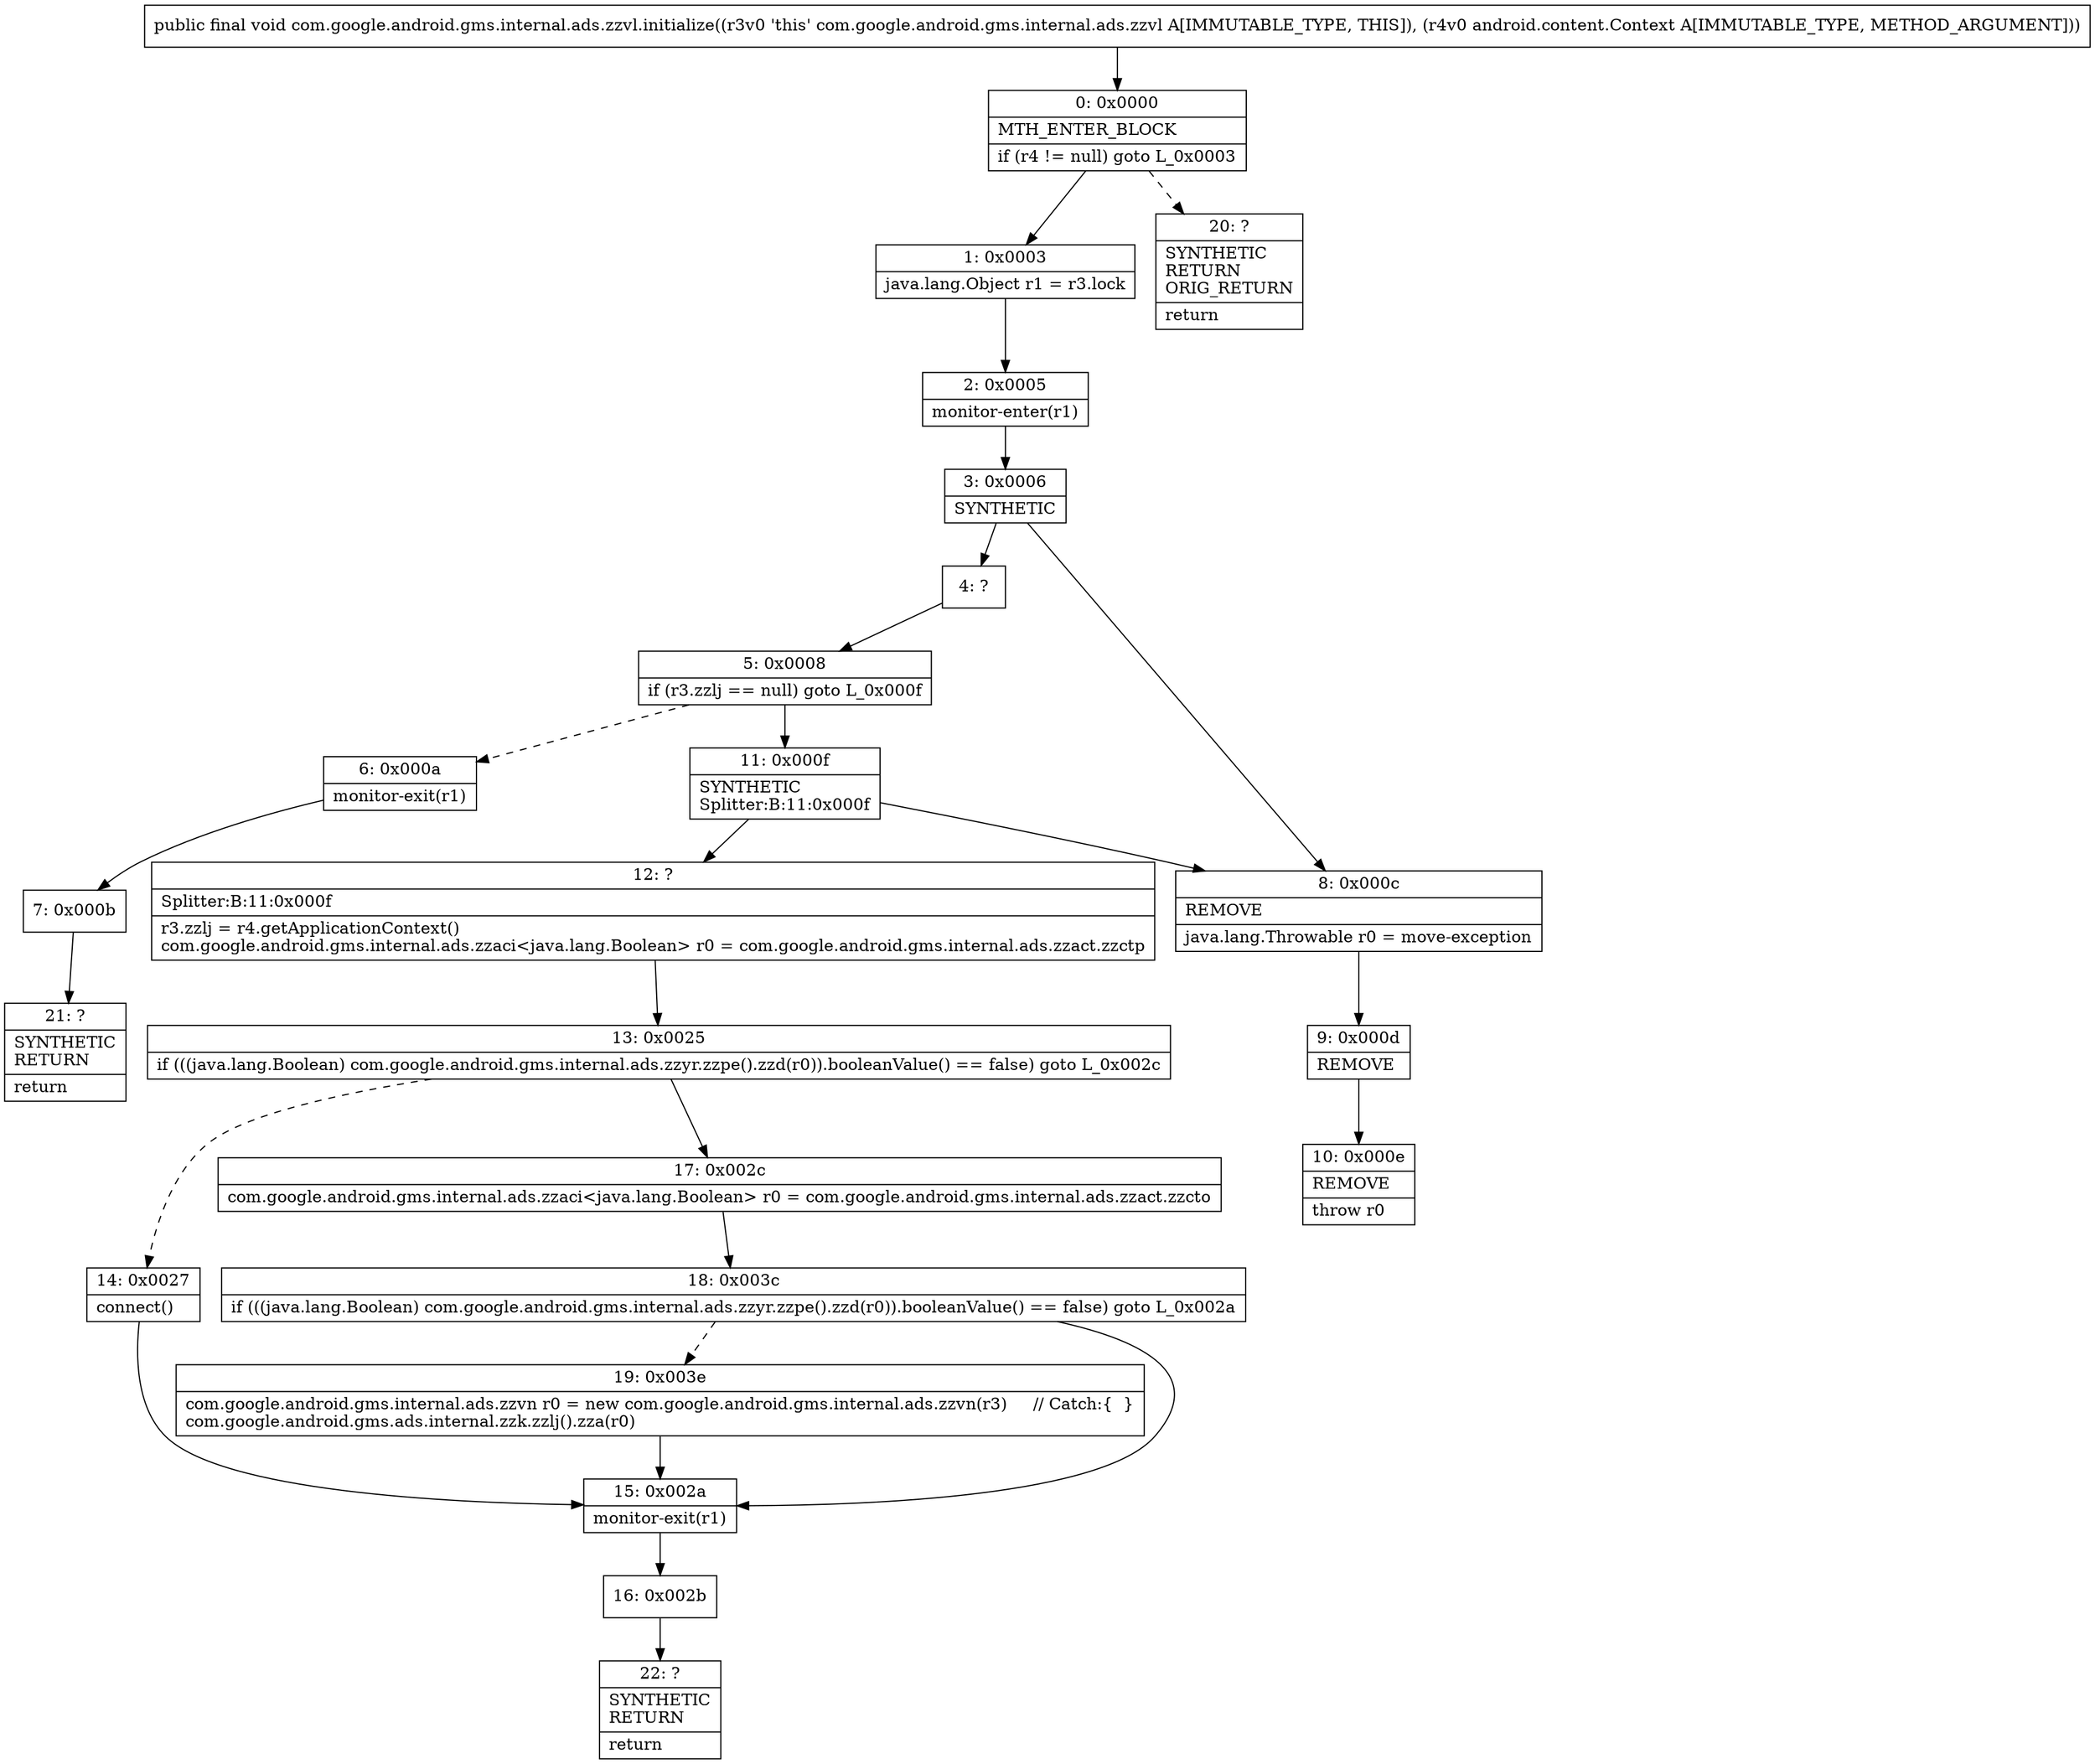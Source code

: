 digraph "CFG forcom.google.android.gms.internal.ads.zzvl.initialize(Landroid\/content\/Context;)V" {
Node_0 [shape=record,label="{0\:\ 0x0000|MTH_ENTER_BLOCK\l|if (r4 != null) goto L_0x0003\l}"];
Node_1 [shape=record,label="{1\:\ 0x0003|java.lang.Object r1 = r3.lock\l}"];
Node_2 [shape=record,label="{2\:\ 0x0005|monitor\-enter(r1)\l}"];
Node_3 [shape=record,label="{3\:\ 0x0006|SYNTHETIC\l}"];
Node_4 [shape=record,label="{4\:\ ?}"];
Node_5 [shape=record,label="{5\:\ 0x0008|if (r3.zzlj == null) goto L_0x000f\l}"];
Node_6 [shape=record,label="{6\:\ 0x000a|monitor\-exit(r1)\l}"];
Node_7 [shape=record,label="{7\:\ 0x000b}"];
Node_8 [shape=record,label="{8\:\ 0x000c|REMOVE\l|java.lang.Throwable r0 = move\-exception\l}"];
Node_9 [shape=record,label="{9\:\ 0x000d|REMOVE\l}"];
Node_10 [shape=record,label="{10\:\ 0x000e|REMOVE\l|throw r0\l}"];
Node_11 [shape=record,label="{11\:\ 0x000f|SYNTHETIC\lSplitter:B:11:0x000f\l}"];
Node_12 [shape=record,label="{12\:\ ?|Splitter:B:11:0x000f\l|r3.zzlj = r4.getApplicationContext()\lcom.google.android.gms.internal.ads.zzaci\<java.lang.Boolean\> r0 = com.google.android.gms.internal.ads.zzact.zzctp\l}"];
Node_13 [shape=record,label="{13\:\ 0x0025|if (((java.lang.Boolean) com.google.android.gms.internal.ads.zzyr.zzpe().zzd(r0)).booleanValue() == false) goto L_0x002c\l}"];
Node_14 [shape=record,label="{14\:\ 0x0027|connect()\l}"];
Node_15 [shape=record,label="{15\:\ 0x002a|monitor\-exit(r1)\l}"];
Node_16 [shape=record,label="{16\:\ 0x002b}"];
Node_17 [shape=record,label="{17\:\ 0x002c|com.google.android.gms.internal.ads.zzaci\<java.lang.Boolean\> r0 = com.google.android.gms.internal.ads.zzact.zzcto\l}"];
Node_18 [shape=record,label="{18\:\ 0x003c|if (((java.lang.Boolean) com.google.android.gms.internal.ads.zzyr.zzpe().zzd(r0)).booleanValue() == false) goto L_0x002a\l}"];
Node_19 [shape=record,label="{19\:\ 0x003e|com.google.android.gms.internal.ads.zzvn r0 = new com.google.android.gms.internal.ads.zzvn(r3)     \/\/ Catch:\{  \}\lcom.google.android.gms.ads.internal.zzk.zzlj().zza(r0)\l}"];
Node_20 [shape=record,label="{20\:\ ?|SYNTHETIC\lRETURN\lORIG_RETURN\l|return\l}"];
Node_21 [shape=record,label="{21\:\ ?|SYNTHETIC\lRETURN\l|return\l}"];
Node_22 [shape=record,label="{22\:\ ?|SYNTHETIC\lRETURN\l|return\l}"];
MethodNode[shape=record,label="{public final void com.google.android.gms.internal.ads.zzvl.initialize((r3v0 'this' com.google.android.gms.internal.ads.zzvl A[IMMUTABLE_TYPE, THIS]), (r4v0 android.content.Context A[IMMUTABLE_TYPE, METHOD_ARGUMENT])) }"];
MethodNode -> Node_0;
Node_0 -> Node_1;
Node_0 -> Node_20[style=dashed];
Node_1 -> Node_2;
Node_2 -> Node_3;
Node_3 -> Node_4;
Node_3 -> Node_8;
Node_4 -> Node_5;
Node_5 -> Node_6[style=dashed];
Node_5 -> Node_11;
Node_6 -> Node_7;
Node_7 -> Node_21;
Node_8 -> Node_9;
Node_9 -> Node_10;
Node_11 -> Node_12;
Node_11 -> Node_8;
Node_12 -> Node_13;
Node_13 -> Node_14[style=dashed];
Node_13 -> Node_17;
Node_14 -> Node_15;
Node_15 -> Node_16;
Node_16 -> Node_22;
Node_17 -> Node_18;
Node_18 -> Node_15;
Node_18 -> Node_19[style=dashed];
Node_19 -> Node_15;
}

